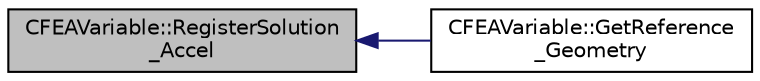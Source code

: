 digraph "CFEAVariable::RegisterSolution_Accel"
{
  edge [fontname="Helvetica",fontsize="10",labelfontname="Helvetica",labelfontsize="10"];
  node [fontname="Helvetica",fontsize="10",shape=record];
  rankdir="LR";
  Node85 [label="CFEAVariable::RegisterSolution\l_Accel",height=0.2,width=0.4,color="black", fillcolor="grey75", style="filled", fontcolor="black"];
  Node85 -> Node86 [dir="back",color="midnightblue",fontsize="10",style="solid",fontname="Helvetica"];
  Node86 [label="CFEAVariable::GetReference\l_Geometry",height=0.2,width=0.4,color="black", fillcolor="white", style="filled",URL="$class_c_f_e_a_variable.html#a497265f8b2e8f911817cd4a09f363146",tooltip="Get the value of the reference geometry for the coordinate iVar. "];
}
